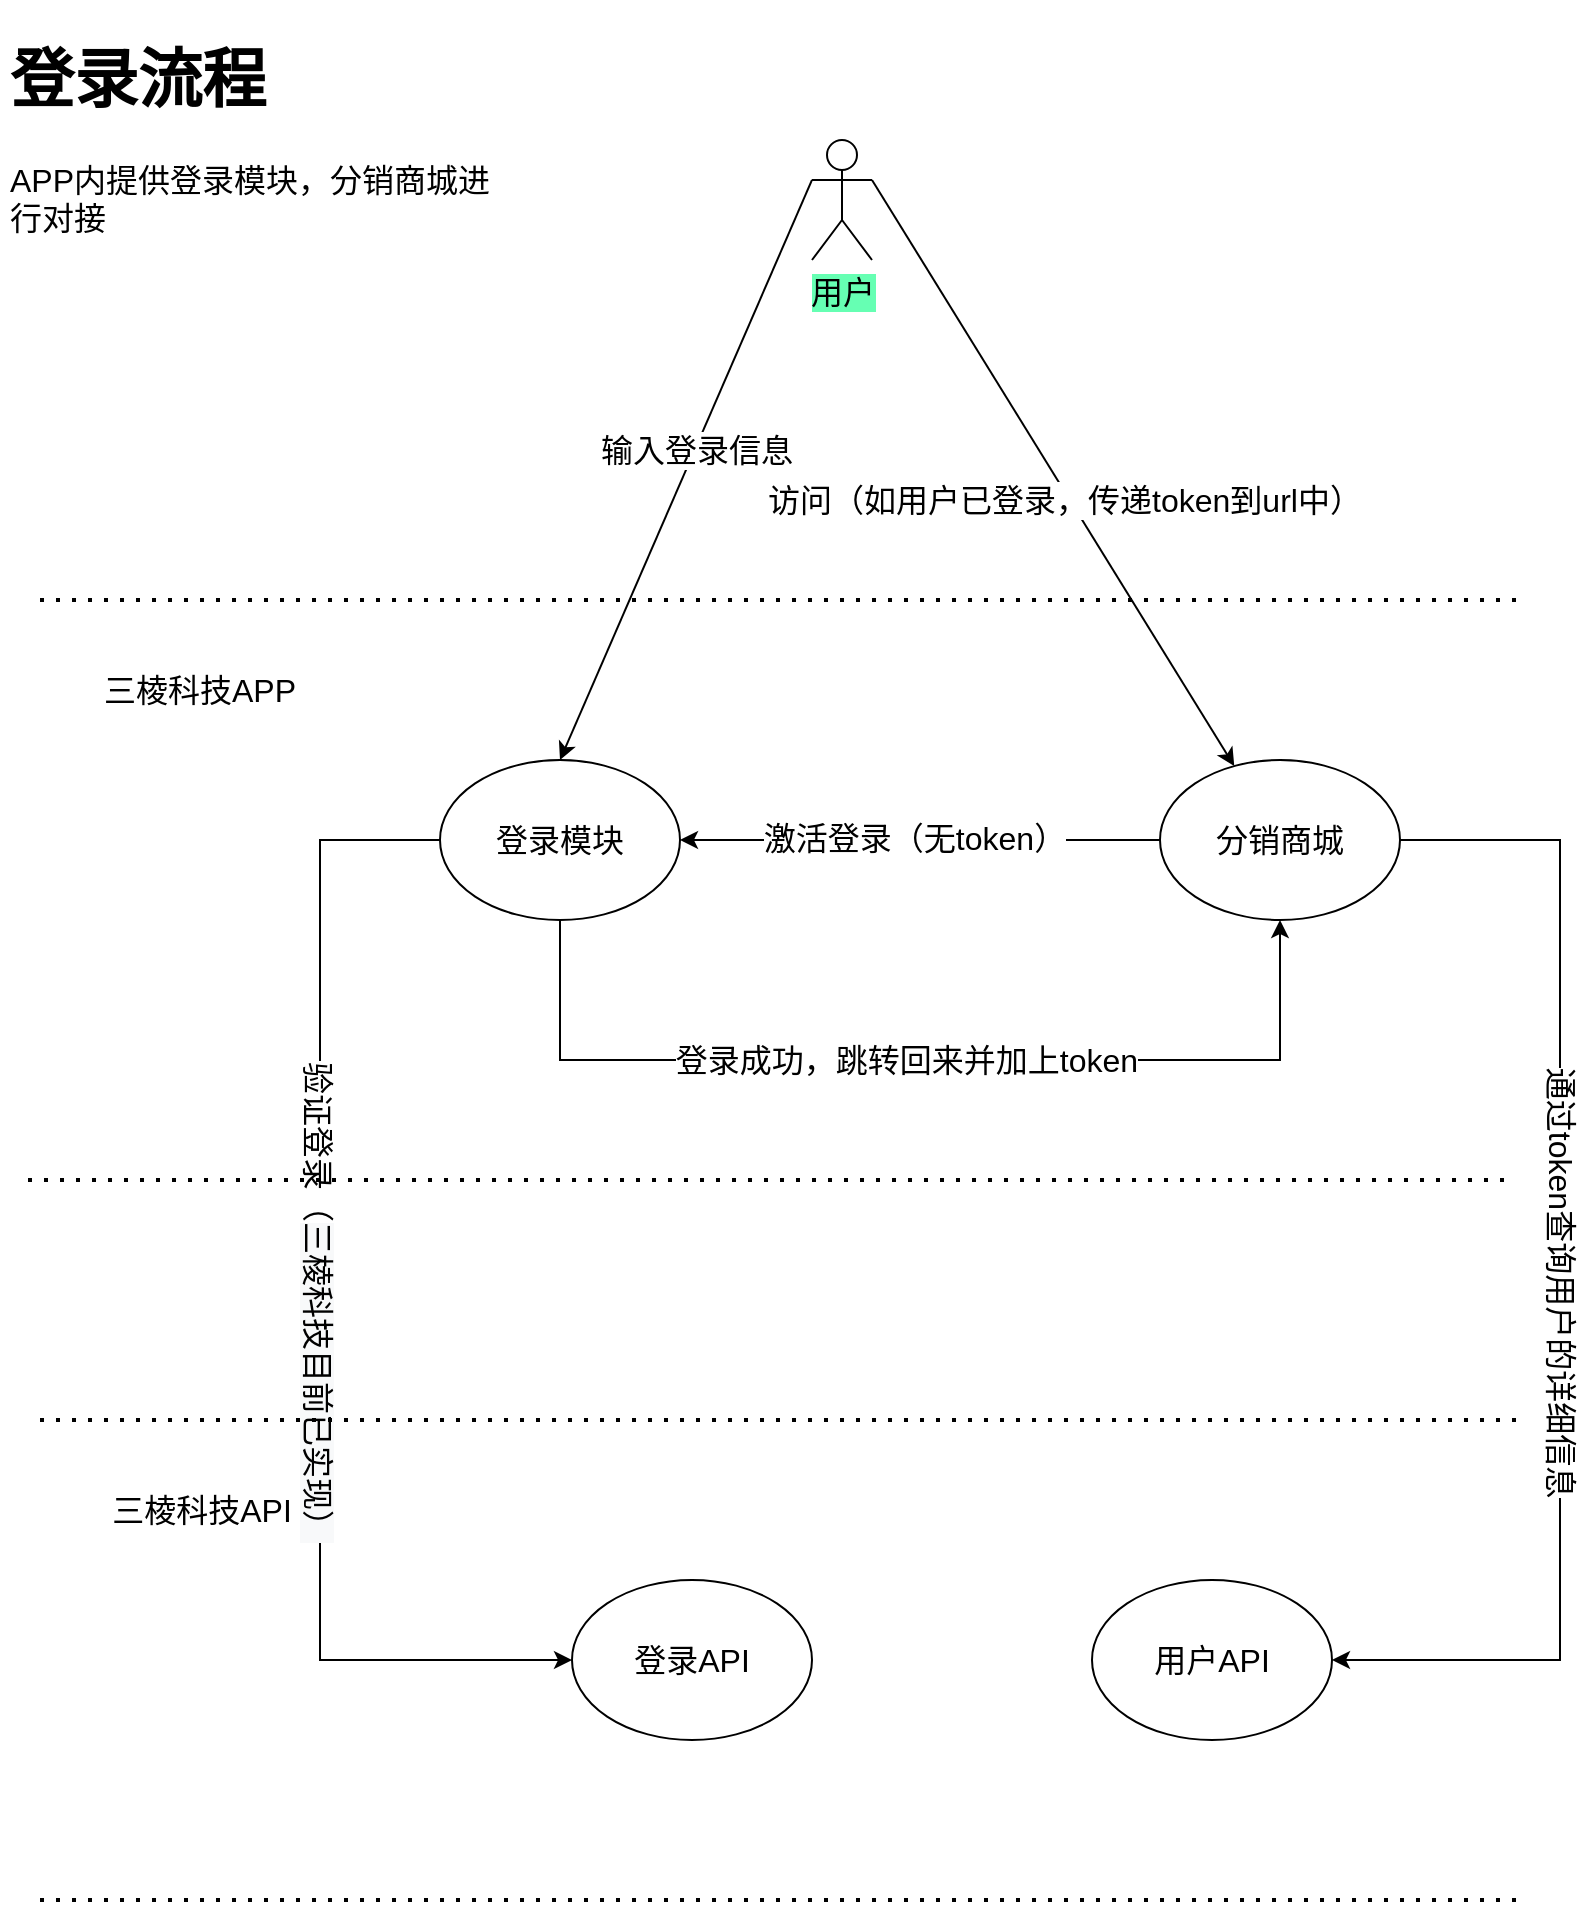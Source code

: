 <mxfile version="14.5.3" type="github">
  <diagram id="IZal-CDfWJfEBjwSl7ik" name="第 1 页">
    <mxGraphModel dx="1481" dy="1079" grid="1" gridSize="10" guides="1" tooltips="1" connect="1" arrows="1" fold="1" page="1" pageScale="1" pageWidth="827" pageHeight="1169" math="0" shadow="0">
      <root>
        <mxCell id="0" />
        <mxCell id="1" parent="0" />
        <mxCell id="C_QCUCFtFb6yNc336R0_-2" value="" style="endArrow=none;dashed=1;html=1;dashPattern=1 3;strokeWidth=2;" edge="1" parent="1">
          <mxGeometry width="50" height="50" relative="1" as="geometry">
            <mxPoint x="30" y="310" as="sourcePoint" />
            <mxPoint x="770" y="310" as="targetPoint" />
          </mxGeometry>
        </mxCell>
        <mxCell id="C_QCUCFtFb6yNc336R0_-3" value="三棱科技APP" style="text;html=1;strokeColor=none;fillColor=none;align=center;verticalAlign=middle;whiteSpace=wrap;rounded=0;fontSize=16;" vertex="1" parent="1">
          <mxGeometry x="40" y="340" width="140" height="30" as="geometry" />
        </mxCell>
        <mxCell id="C_QCUCFtFb6yNc336R0_-19" style="edgeStyle=orthogonalEdgeStyle;rounded=0;orthogonalLoop=1;jettySize=auto;html=1;exitX=0.5;exitY=1;exitDx=0;exitDy=0;entryX=0.5;entryY=1;entryDx=0;entryDy=0;fontSize=16;" edge="1" parent="1" source="C_QCUCFtFb6yNc336R0_-4" target="C_QCUCFtFb6yNc336R0_-8">
          <mxGeometry relative="1" as="geometry">
            <Array as="points">
              <mxPoint x="290" y="540" />
              <mxPoint x="650" y="540" />
            </Array>
          </mxGeometry>
        </mxCell>
        <mxCell id="C_QCUCFtFb6yNc336R0_-23" value="登录成功，跳转回来并加上token" style="edgeLabel;html=1;align=center;verticalAlign=middle;resizable=0;points=[];fontSize=16;" vertex="1" connectable="0" parent="C_QCUCFtFb6yNc336R0_-19">
          <mxGeometry x="-0.028" relative="1" as="geometry">
            <mxPoint as="offset" />
          </mxGeometry>
        </mxCell>
        <mxCell id="C_QCUCFtFb6yNc336R0_-31" style="edgeStyle=orthogonalEdgeStyle;rounded=0;orthogonalLoop=1;jettySize=auto;html=1;exitX=0;exitY=0.5;exitDx=0;exitDy=0;entryX=0;entryY=0.5;entryDx=0;entryDy=0;fontSize=16;" edge="1" parent="1" source="C_QCUCFtFb6yNc336R0_-4" target="C_QCUCFtFb6yNc336R0_-30">
          <mxGeometry relative="1" as="geometry">
            <Array as="points">
              <mxPoint x="170" y="430" />
              <mxPoint x="170" y="840" />
            </Array>
          </mxGeometry>
        </mxCell>
        <mxCell id="C_QCUCFtFb6yNc336R0_-32" value="验证登录（&lt;span style=&quot;background-color: rgb(248 , 249 , 250)&quot;&gt;三棱科技目前已实现）&lt;/span&gt;" style="edgeLabel;html=1;align=center;verticalAlign=middle;resizable=0;points=[];fontSize=16;rotation=90;" vertex="1" connectable="0" parent="C_QCUCFtFb6yNc336R0_-31">
          <mxGeometry x="-0.104" y="-1" relative="1" as="geometry">
            <mxPoint y="23" as="offset" />
          </mxGeometry>
        </mxCell>
        <mxCell id="C_QCUCFtFb6yNc336R0_-4" value="登录模块" style="ellipse;whiteSpace=wrap;html=1;fontSize=16;" vertex="1" parent="1">
          <mxGeometry x="230" y="390" width="120" height="80" as="geometry" />
        </mxCell>
        <mxCell id="C_QCUCFtFb6yNc336R0_-10" style="rounded=0;orthogonalLoop=1;jettySize=auto;html=1;exitX=1;exitY=0.333;exitDx=0;exitDy=0;exitPerimeter=0;fontSize=16;" edge="1" parent="1" source="C_QCUCFtFb6yNc336R0_-5" target="C_QCUCFtFb6yNc336R0_-8">
          <mxGeometry relative="1" as="geometry" />
        </mxCell>
        <mxCell id="C_QCUCFtFb6yNc336R0_-13" value="访问（如用户已登录，传递token到url中）" style="edgeLabel;html=1;align=center;verticalAlign=middle;resizable=0;points=[];fontSize=16;" vertex="1" connectable="0" parent="C_QCUCFtFb6yNc336R0_-10">
          <mxGeometry x="-0.031" relative="1" as="geometry">
            <mxPoint x="7.7" y="17.31" as="offset" />
          </mxGeometry>
        </mxCell>
        <mxCell id="C_QCUCFtFb6yNc336R0_-17" style="edgeStyle=none;rounded=0;orthogonalLoop=1;jettySize=auto;html=1;exitX=0;exitY=0.333;exitDx=0;exitDy=0;exitPerimeter=0;entryX=0.5;entryY=0;entryDx=0;entryDy=0;fontSize=16;" edge="1" parent="1" source="C_QCUCFtFb6yNc336R0_-5" target="C_QCUCFtFb6yNc336R0_-4">
          <mxGeometry relative="1" as="geometry" />
        </mxCell>
        <mxCell id="C_QCUCFtFb6yNc336R0_-18" value="输入登录信息" style="edgeLabel;html=1;align=center;verticalAlign=middle;resizable=0;points=[];fontSize=16;" vertex="1" connectable="0" parent="C_QCUCFtFb6yNc336R0_-17">
          <mxGeometry x="-0.07" relative="1" as="geometry">
            <mxPoint as="offset" />
          </mxGeometry>
        </mxCell>
        <mxCell id="C_QCUCFtFb6yNc336R0_-5" value="用户" style="shape=umlActor;verticalLabelPosition=bottom;verticalAlign=top;html=1;outlineConnect=0;fontSize=16;labelBackgroundColor=#66FFB3;" vertex="1" parent="1">
          <mxGeometry x="416" y="80" width="30" height="60" as="geometry" />
        </mxCell>
        <mxCell id="C_QCUCFtFb6yNc336R0_-11" style="edgeStyle=none;rounded=0;orthogonalLoop=1;jettySize=auto;html=1;exitX=0;exitY=0.5;exitDx=0;exitDy=0;fontSize=16;" edge="1" parent="1" source="C_QCUCFtFb6yNc336R0_-8" target="C_QCUCFtFb6yNc336R0_-4">
          <mxGeometry relative="1" as="geometry" />
        </mxCell>
        <mxCell id="C_QCUCFtFb6yNc336R0_-12" value="激活登录（无token）" style="edgeLabel;html=1;align=center;verticalAlign=middle;resizable=0;points=[];fontSize=16;" vertex="1" connectable="0" parent="C_QCUCFtFb6yNc336R0_-11">
          <mxGeometry x="0.025" y="-1" relative="1" as="geometry">
            <mxPoint as="offset" />
          </mxGeometry>
        </mxCell>
        <mxCell id="C_QCUCFtFb6yNc336R0_-28" style="edgeStyle=orthogonalEdgeStyle;rounded=0;orthogonalLoop=1;jettySize=auto;html=1;exitX=1;exitY=0.5;exitDx=0;exitDy=0;entryX=1;entryY=0.5;entryDx=0;entryDy=0;fontSize=16;" edge="1" parent="1" source="C_QCUCFtFb6yNc336R0_-8" target="C_QCUCFtFb6yNc336R0_-27">
          <mxGeometry relative="1" as="geometry">
            <Array as="points">
              <mxPoint x="790" y="430" />
              <mxPoint x="790" y="840" />
            </Array>
          </mxGeometry>
        </mxCell>
        <mxCell id="C_QCUCFtFb6yNc336R0_-29" value="通过token查询用户的详细信息" style="edgeLabel;html=1;align=center;verticalAlign=middle;resizable=0;points=[];fontSize=16;rotation=90;" vertex="1" connectable="0" parent="C_QCUCFtFb6yNc336R0_-28">
          <mxGeometry x="0.077" y="1" relative="1" as="geometry">
            <mxPoint y="-25" as="offset" />
          </mxGeometry>
        </mxCell>
        <mxCell id="C_QCUCFtFb6yNc336R0_-8" value="分销商城" style="ellipse;whiteSpace=wrap;html=1;fontSize=16;" vertex="1" parent="1">
          <mxGeometry x="590" y="390" width="120" height="80" as="geometry" />
        </mxCell>
        <mxCell id="C_QCUCFtFb6yNc336R0_-9" value="" style="endArrow=none;dashed=1;html=1;dashPattern=1 3;strokeWidth=2;" edge="1" parent="1">
          <mxGeometry width="50" height="50" relative="1" as="geometry">
            <mxPoint x="24" y="600" as="sourcePoint" />
            <mxPoint x="764" y="600" as="targetPoint" />
          </mxGeometry>
        </mxCell>
        <mxCell id="C_QCUCFtFb6yNc336R0_-15" value="&lt;h1&gt;登录流程&lt;/h1&gt;&lt;p&gt;APP内提供登录模块，分销商城进行对接&lt;/p&gt;" style="text;html=1;strokeColor=none;fillColor=none;spacing=5;spacingTop=-20;whiteSpace=wrap;overflow=hidden;rounded=0;fontSize=16;" vertex="1" parent="1">
          <mxGeometry x="10" y="20" width="260" height="150" as="geometry" />
        </mxCell>
        <mxCell id="C_QCUCFtFb6yNc336R0_-24" value="" style="endArrow=none;dashed=1;html=1;dashPattern=1 3;strokeWidth=2;" edge="1" parent="1">
          <mxGeometry width="50" height="50" relative="1" as="geometry">
            <mxPoint x="30" y="720" as="sourcePoint" />
            <mxPoint x="770" y="720" as="targetPoint" />
          </mxGeometry>
        </mxCell>
        <mxCell id="C_QCUCFtFb6yNc336R0_-25" value="" style="endArrow=none;dashed=1;html=1;dashPattern=1 3;strokeWidth=2;" edge="1" parent="1">
          <mxGeometry width="50" height="50" relative="1" as="geometry">
            <mxPoint x="30" y="960" as="sourcePoint" />
            <mxPoint x="770" y="960" as="targetPoint" />
          </mxGeometry>
        </mxCell>
        <mxCell id="C_QCUCFtFb6yNc336R0_-26" value="三棱科技API" style="text;html=1;strokeColor=none;fillColor=none;align=center;verticalAlign=middle;whiteSpace=wrap;rounded=0;fontSize=16;" vertex="1" parent="1">
          <mxGeometry x="46" y="750" width="130" height="30" as="geometry" />
        </mxCell>
        <mxCell id="C_QCUCFtFb6yNc336R0_-27" value="用户API" style="ellipse;whiteSpace=wrap;html=1;fontSize=16;" vertex="1" parent="1">
          <mxGeometry x="556" y="800" width="120" height="80" as="geometry" />
        </mxCell>
        <mxCell id="C_QCUCFtFb6yNc336R0_-30" value="登录API" style="ellipse;whiteSpace=wrap;html=1;fontSize=16;" vertex="1" parent="1">
          <mxGeometry x="296" y="800" width="120" height="80" as="geometry" />
        </mxCell>
      </root>
    </mxGraphModel>
  </diagram>
</mxfile>
